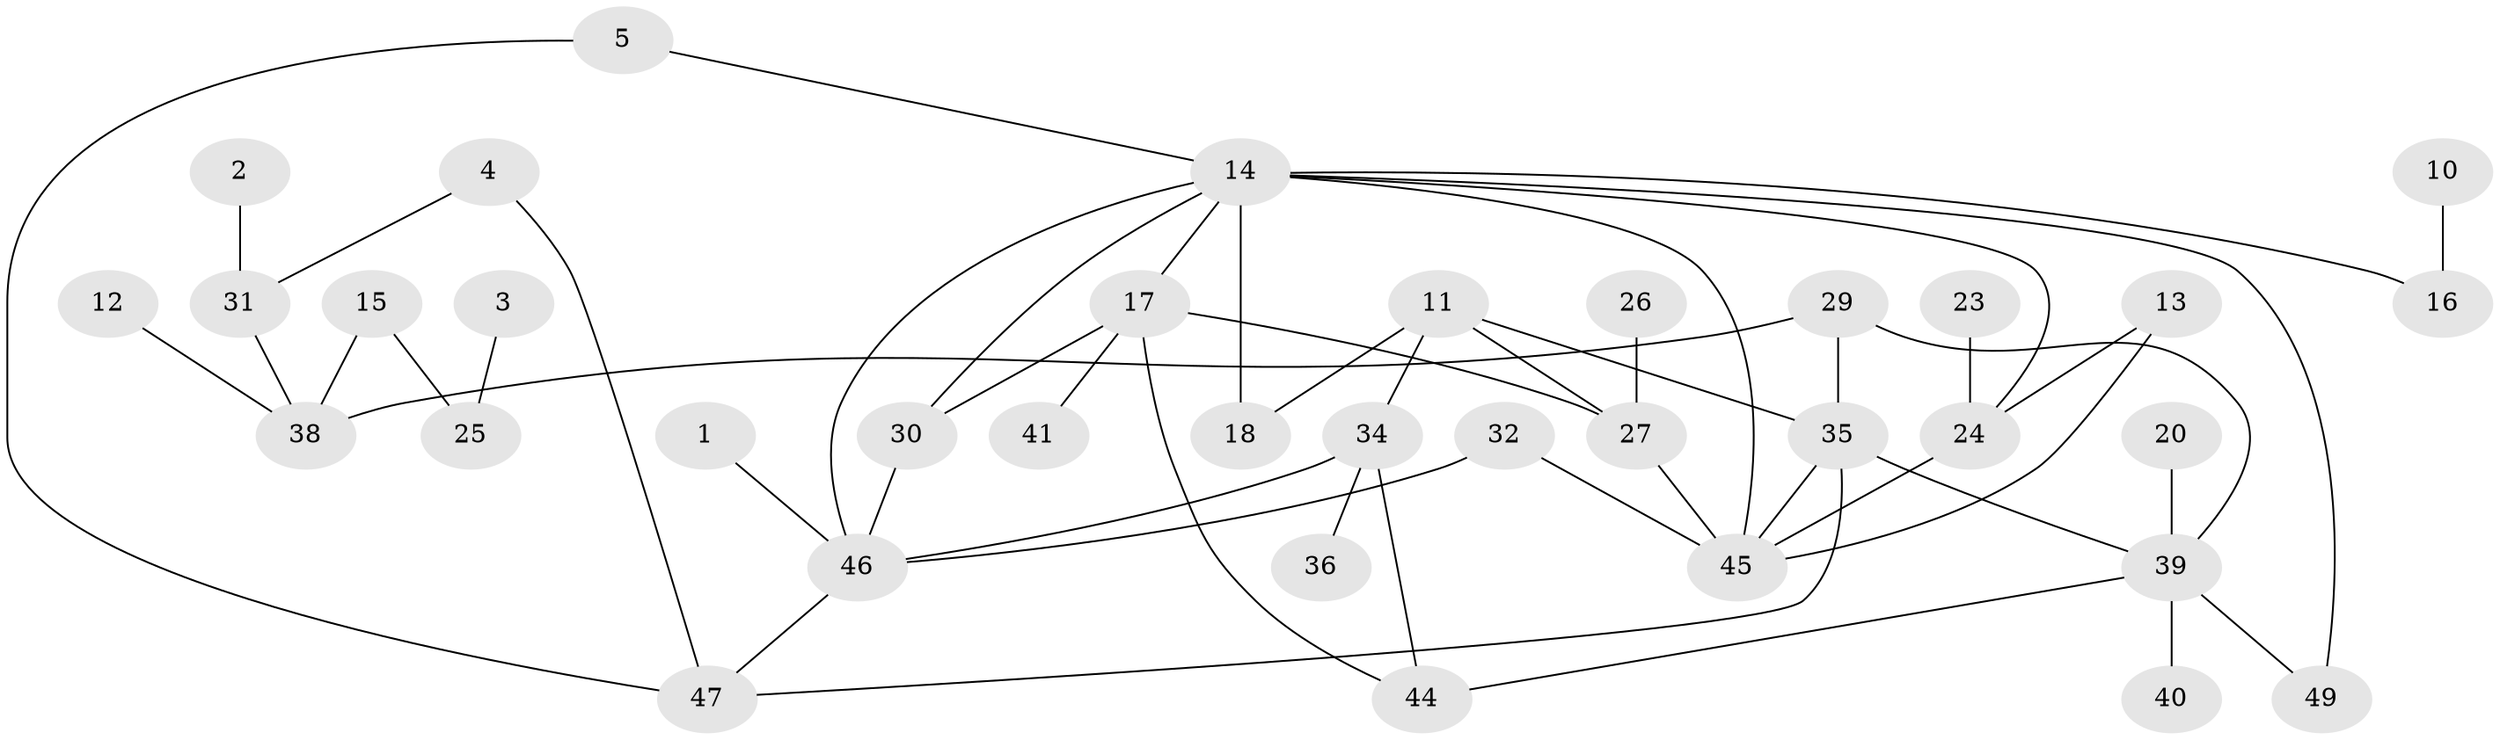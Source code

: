 // original degree distribution, {3: 0.2268041237113402, 1: 0.2268041237113402, 2: 0.29896907216494845, 5: 0.041237113402061855, 4: 0.08247422680412371, 0: 0.1134020618556701, 6: 0.010309278350515464}
// Generated by graph-tools (version 1.1) at 2025/49/03/09/25 03:49:13]
// undirected, 36 vertices, 51 edges
graph export_dot {
graph [start="1"]
  node [color=gray90,style=filled];
  1;
  2;
  3;
  4;
  5;
  10;
  11;
  12;
  13;
  14;
  15;
  16;
  17;
  18;
  20;
  23;
  24;
  25;
  26;
  27;
  29;
  30;
  31;
  32;
  34;
  35;
  36;
  38;
  39;
  40;
  41;
  44;
  45;
  46;
  47;
  49;
  1 -- 46 [weight=1.0];
  2 -- 31 [weight=1.0];
  3 -- 25 [weight=1.0];
  4 -- 31 [weight=1.0];
  4 -- 47 [weight=1.0];
  5 -- 14 [weight=1.0];
  5 -- 47 [weight=1.0];
  10 -- 16 [weight=1.0];
  11 -- 18 [weight=1.0];
  11 -- 27 [weight=1.0];
  11 -- 34 [weight=1.0];
  11 -- 35 [weight=1.0];
  12 -- 38 [weight=1.0];
  13 -- 24 [weight=1.0];
  13 -- 45 [weight=1.0];
  14 -- 16 [weight=1.0];
  14 -- 17 [weight=1.0];
  14 -- 18 [weight=1.0];
  14 -- 24 [weight=1.0];
  14 -- 30 [weight=1.0];
  14 -- 45 [weight=1.0];
  14 -- 46 [weight=1.0];
  14 -- 49 [weight=1.0];
  15 -- 25 [weight=1.0];
  15 -- 38 [weight=1.0];
  17 -- 27 [weight=1.0];
  17 -- 30 [weight=1.0];
  17 -- 41 [weight=1.0];
  17 -- 44 [weight=1.0];
  20 -- 39 [weight=1.0];
  23 -- 24 [weight=1.0];
  24 -- 45 [weight=1.0];
  26 -- 27 [weight=1.0];
  27 -- 45 [weight=1.0];
  29 -- 35 [weight=1.0];
  29 -- 38 [weight=1.0];
  29 -- 39 [weight=1.0];
  30 -- 46 [weight=1.0];
  31 -- 38 [weight=1.0];
  32 -- 45 [weight=1.0];
  32 -- 46 [weight=1.0];
  34 -- 36 [weight=1.0];
  34 -- 44 [weight=1.0];
  34 -- 46 [weight=1.0];
  35 -- 39 [weight=1.0];
  35 -- 45 [weight=1.0];
  35 -- 47 [weight=1.0];
  39 -- 40 [weight=1.0];
  39 -- 44 [weight=1.0];
  39 -- 49 [weight=1.0];
  46 -- 47 [weight=1.0];
}
